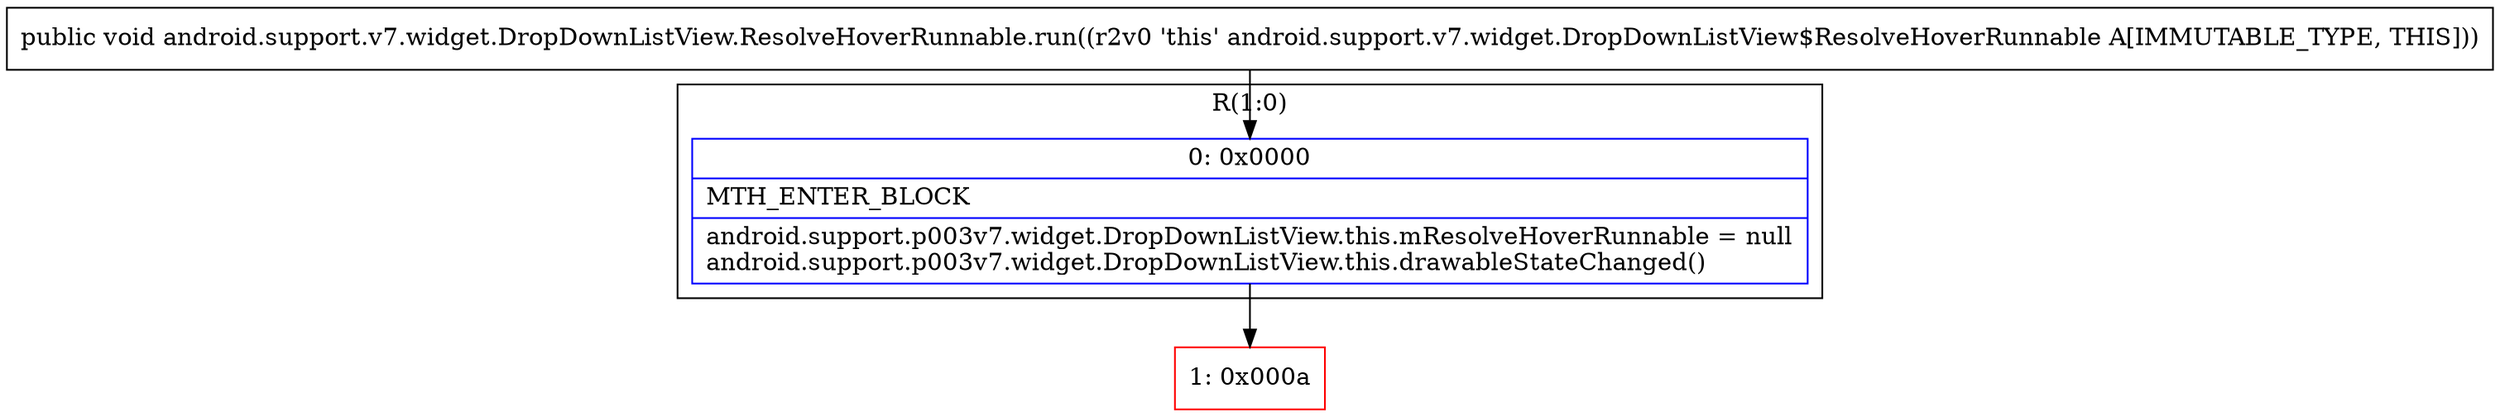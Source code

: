 digraph "CFG forandroid.support.v7.widget.DropDownListView.ResolveHoverRunnable.run()V" {
subgraph cluster_Region_128873891 {
label = "R(1:0)";
node [shape=record,color=blue];
Node_0 [shape=record,label="{0\:\ 0x0000|MTH_ENTER_BLOCK\l|android.support.p003v7.widget.DropDownListView.this.mResolveHoverRunnable = null\landroid.support.p003v7.widget.DropDownListView.this.drawableStateChanged()\l}"];
}
Node_1 [shape=record,color=red,label="{1\:\ 0x000a}"];
MethodNode[shape=record,label="{public void android.support.v7.widget.DropDownListView.ResolveHoverRunnable.run((r2v0 'this' android.support.v7.widget.DropDownListView$ResolveHoverRunnable A[IMMUTABLE_TYPE, THIS])) }"];
MethodNode -> Node_0;
Node_0 -> Node_1;
}

